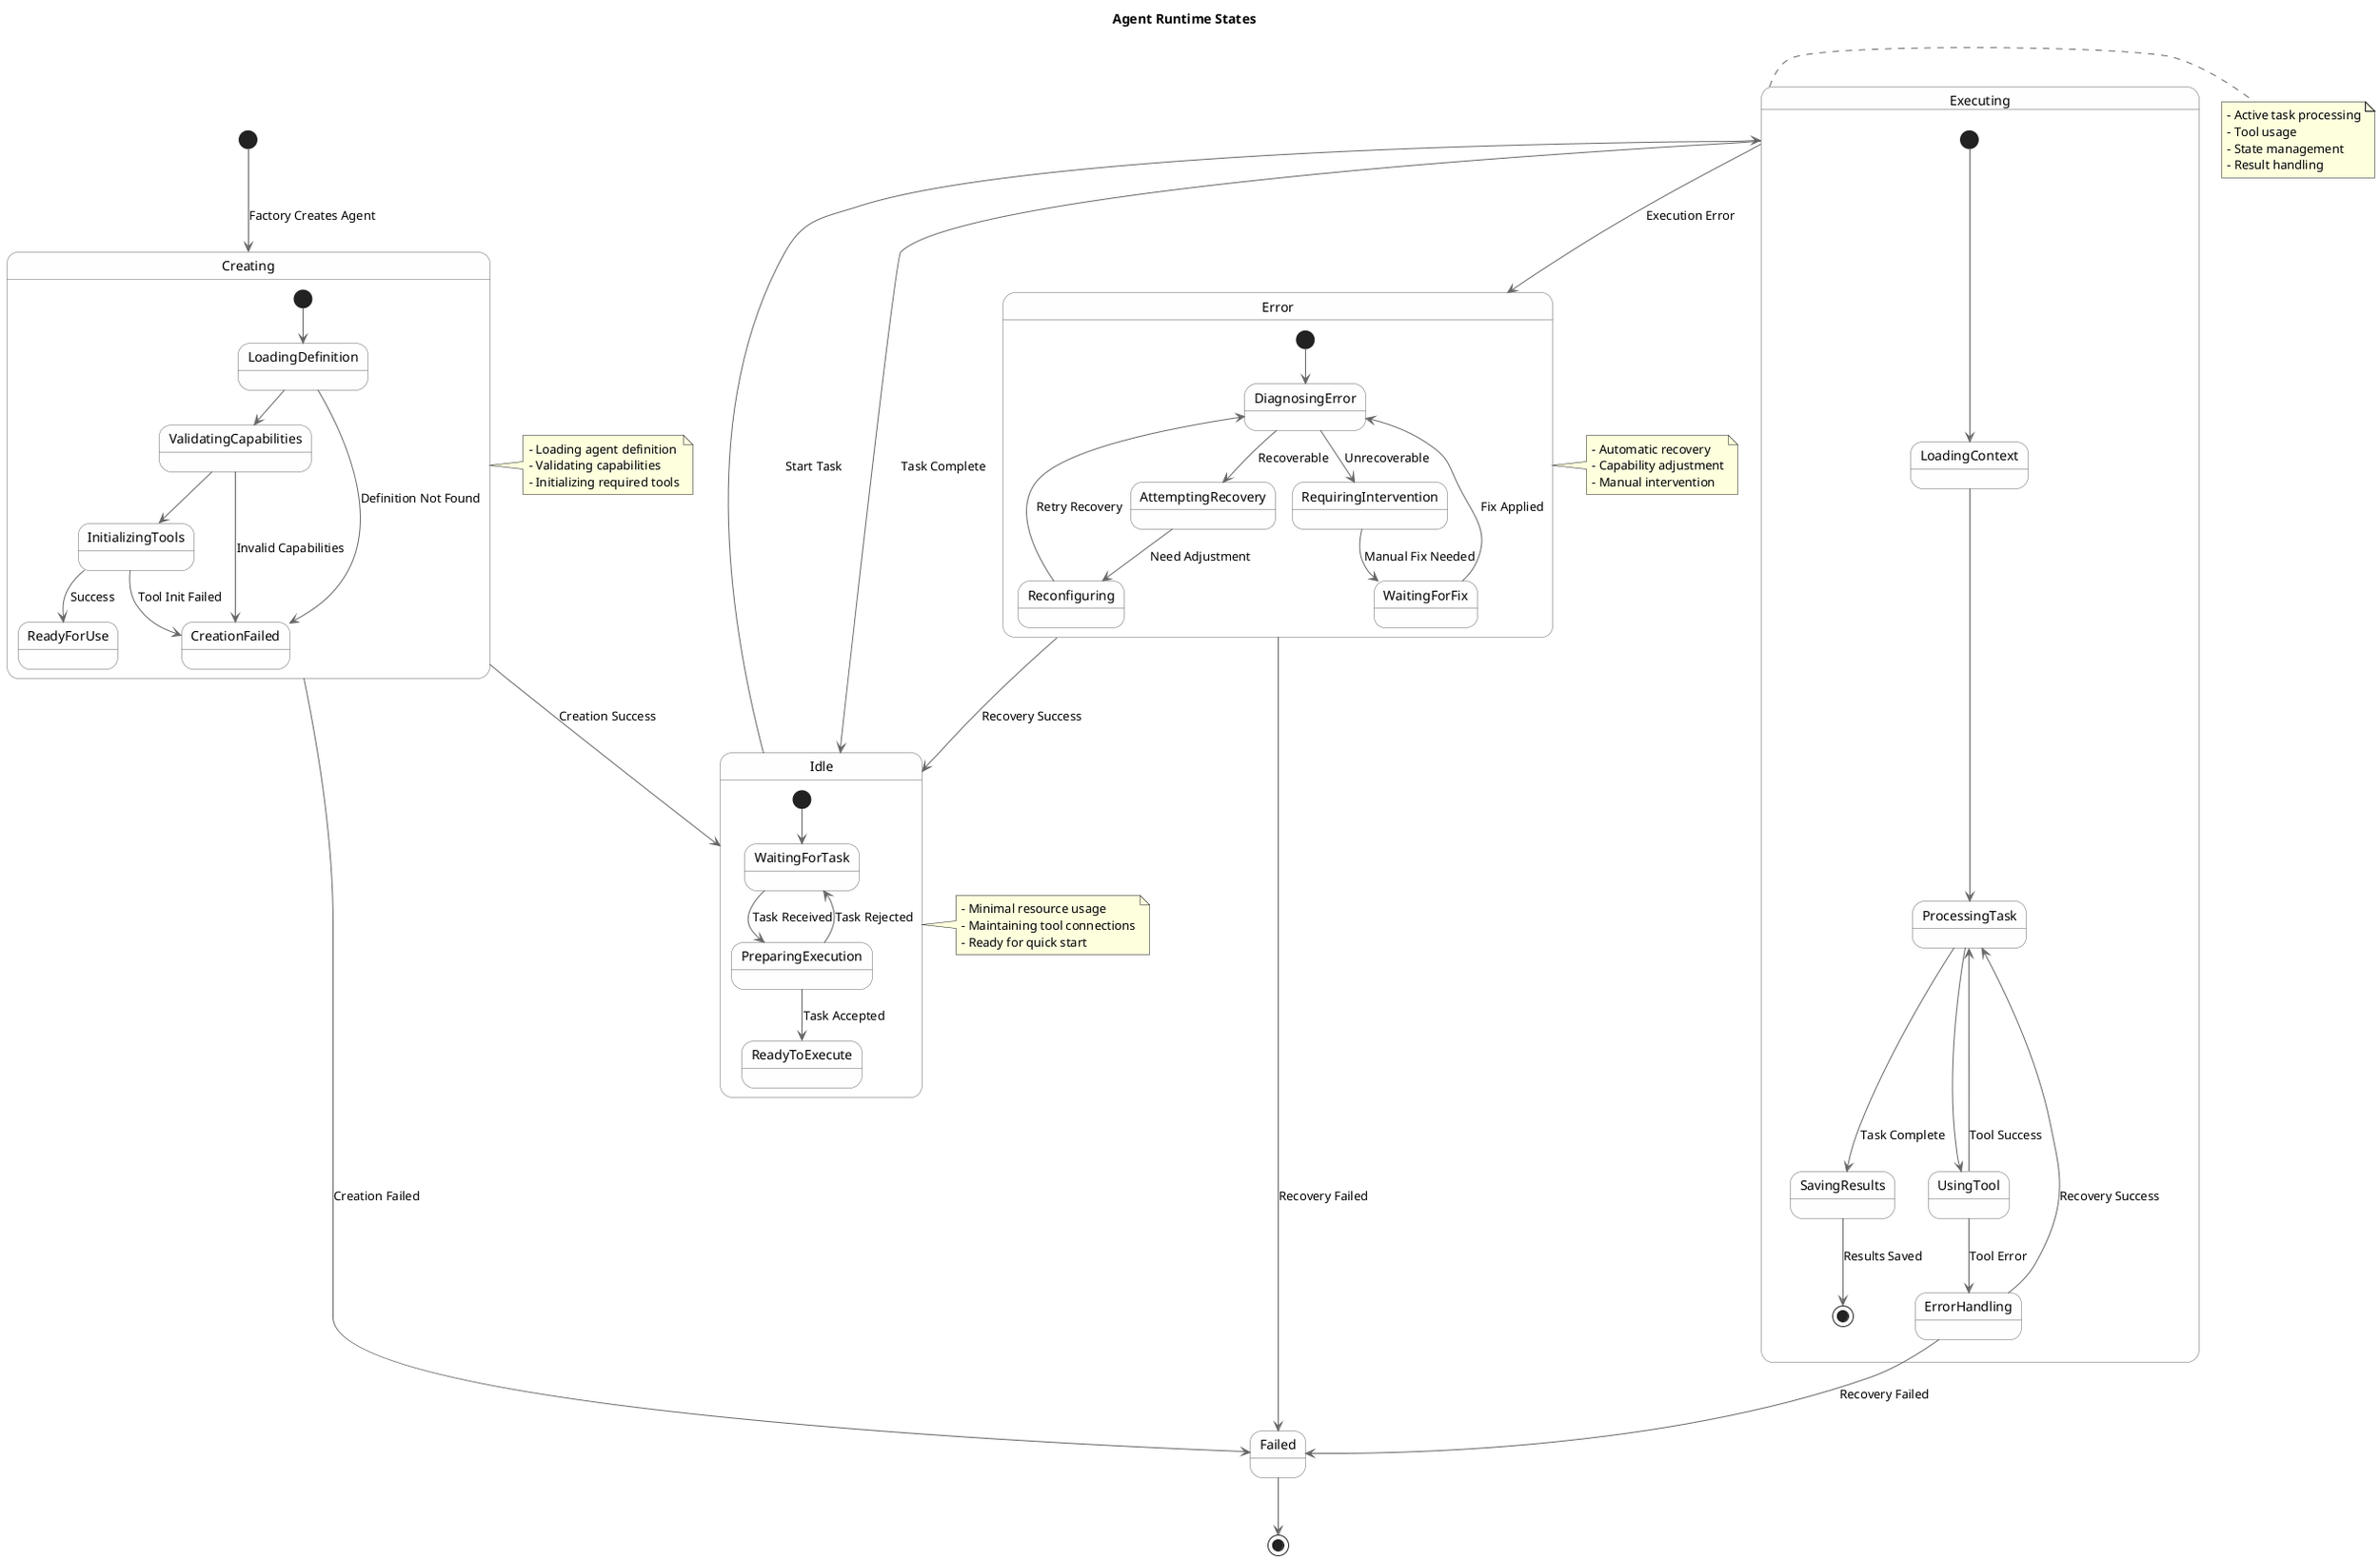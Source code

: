 @startuml Agent Runtime States

' Purpose: This diagram illustrates the runtime states of dynamic agents in the system.
' It focuses on the backend/system perspective of how agents operate during execution.
' This is distinct from workflow-node-states.puml which shows UI/workflow builder behavior.

' Styling
skinparam StateBackgroundColor #FEFEFE
skinparam StateBorderColor #666666
skinparam ArrowColor #666666
skinparam StateStartColor #445566
skinparam StateEndColor #445566

' Title
title Agent Runtime States

' States
[*] --> Creating : Factory Creates Agent

state Creating {
    [*] --> LoadingDefinition
    LoadingDefinition --> ValidatingCapabilities
    ValidatingCapabilities --> InitializingTools
    InitializingTools --> ReadyForUse : Success
    
    LoadingDefinition --> CreationFailed : Definition Not Found
    ValidatingCapabilities --> CreationFailed : Invalid Capabilities
    InitializingTools --> CreationFailed : Tool Init Failed
}

Creating --> Idle : Creation Success
Creating --> Failed : Creation Failed

state Idle {
    [*] --> WaitingForTask
    WaitingForTask --> PreparingExecution : Task Received
    PreparingExecution --> WaitingForTask : Task Rejected
    PreparingExecution --> ReadyToExecute : Task Accepted
}

Idle --> Executing : Start Task

state Executing {
    [*] --> LoadingContext
    LoadingContext --> ProcessingTask
    ProcessingTask --> UsingTool
    UsingTool --> ProcessingTask : Tool Success
    UsingTool --> ErrorHandling : Tool Error
    
    ErrorHandling --> ProcessingTask : Recovery Success
    ErrorHandling --> Failed : Recovery Failed
    
    ProcessingTask --> SavingResults : Task Complete
    SavingResults --> [*] : Results Saved
}

Executing --> Idle : Task Complete
Executing --> Error : Execution Error

state Error {
    [*] --> DiagnosingError
    DiagnosingError --> AttemptingRecovery : Recoverable
    DiagnosingError --> RequiringIntervention : Unrecoverable
    
    AttemptingRecovery --> Reconfiguring : Need Adjustment
    Reconfiguring --> DiagnosingError : Retry Recovery
    
    RequiringIntervention --> WaitingForFix : Manual Fix Needed
    WaitingForFix --> DiagnosingError : Fix Applied
}

Error --> Idle : Recovery Success
Error --> Failed : Recovery Failed

Failed --> [*]

' Notes
note right of Creating
  - Loading agent definition
  - Validating capabilities
  - Initializing required tools
end note

note right of Idle
  - Minimal resource usage
  - Maintaining tool connections
  - Ready for quick start
end note

note right of Executing
  - Active task processing
  - Tool usage
  - State management
  - Result handling
end note

note right of Error
  - Automatic recovery
  - Capability adjustment
  - Manual intervention
end note

@enduml
